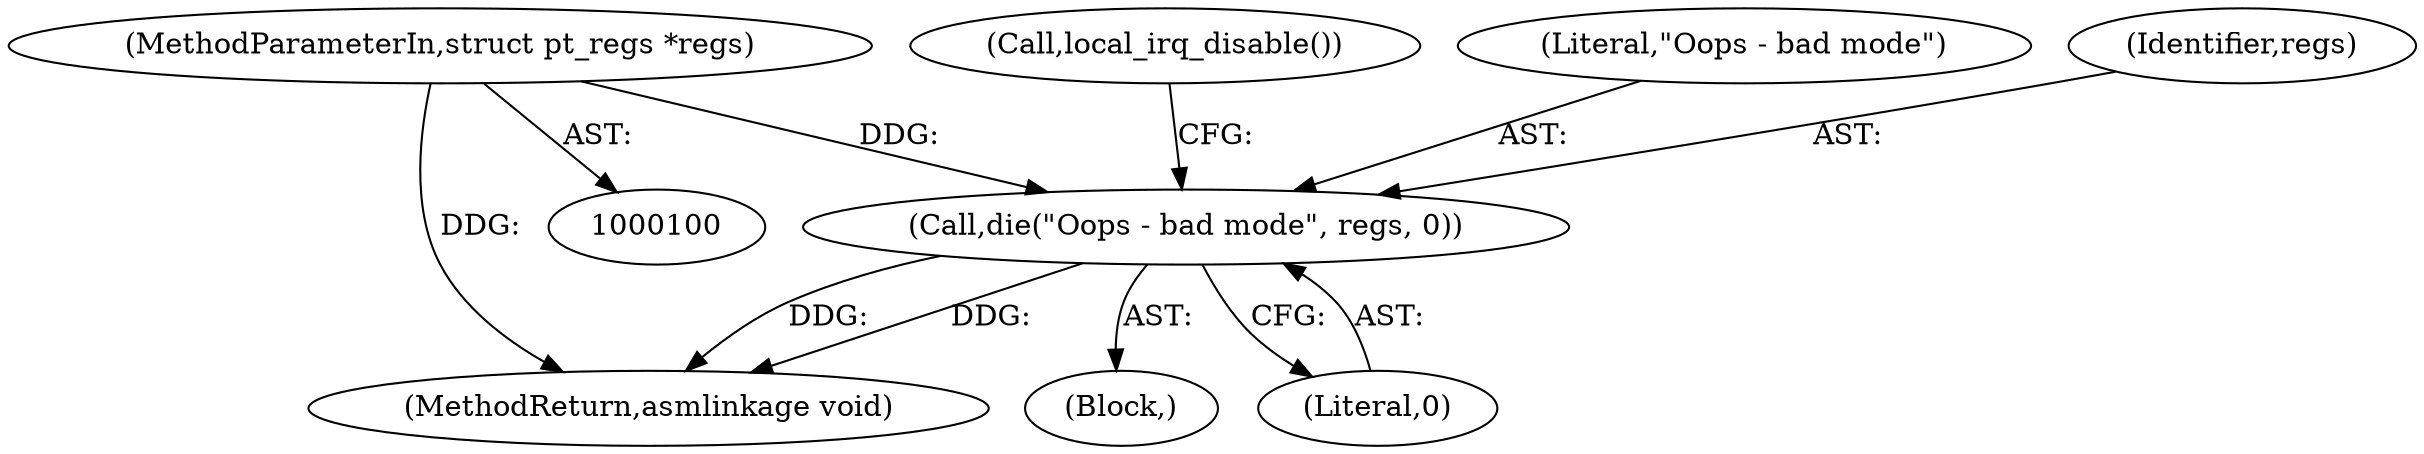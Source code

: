 digraph "1_linux_9955ac47f4ba1c95ecb6092aeaefb40a22e99268@pointer" {
"1000101" [label="(MethodParameterIn,struct pt_regs *regs)"];
"1000112" [label="(Call,die(\"Oops - bad mode\", regs, 0))"];
"1000119" [label="(MethodReturn,asmlinkage void)"];
"1000101" [label="(MethodParameterIn,struct pt_regs *regs)"];
"1000104" [label="(Block,)"];
"1000116" [label="(Call,local_irq_disable())"];
"1000113" [label="(Literal,\"Oops - bad mode\")"];
"1000115" [label="(Literal,0)"];
"1000112" [label="(Call,die(\"Oops - bad mode\", regs, 0))"];
"1000114" [label="(Identifier,regs)"];
"1000101" -> "1000100"  [label="AST: "];
"1000101" -> "1000119"  [label="DDG: "];
"1000101" -> "1000112"  [label="DDG: "];
"1000112" -> "1000104"  [label="AST: "];
"1000112" -> "1000115"  [label="CFG: "];
"1000113" -> "1000112"  [label="AST: "];
"1000114" -> "1000112"  [label="AST: "];
"1000115" -> "1000112"  [label="AST: "];
"1000116" -> "1000112"  [label="CFG: "];
"1000112" -> "1000119"  [label="DDG: "];
"1000112" -> "1000119"  [label="DDG: "];
}
